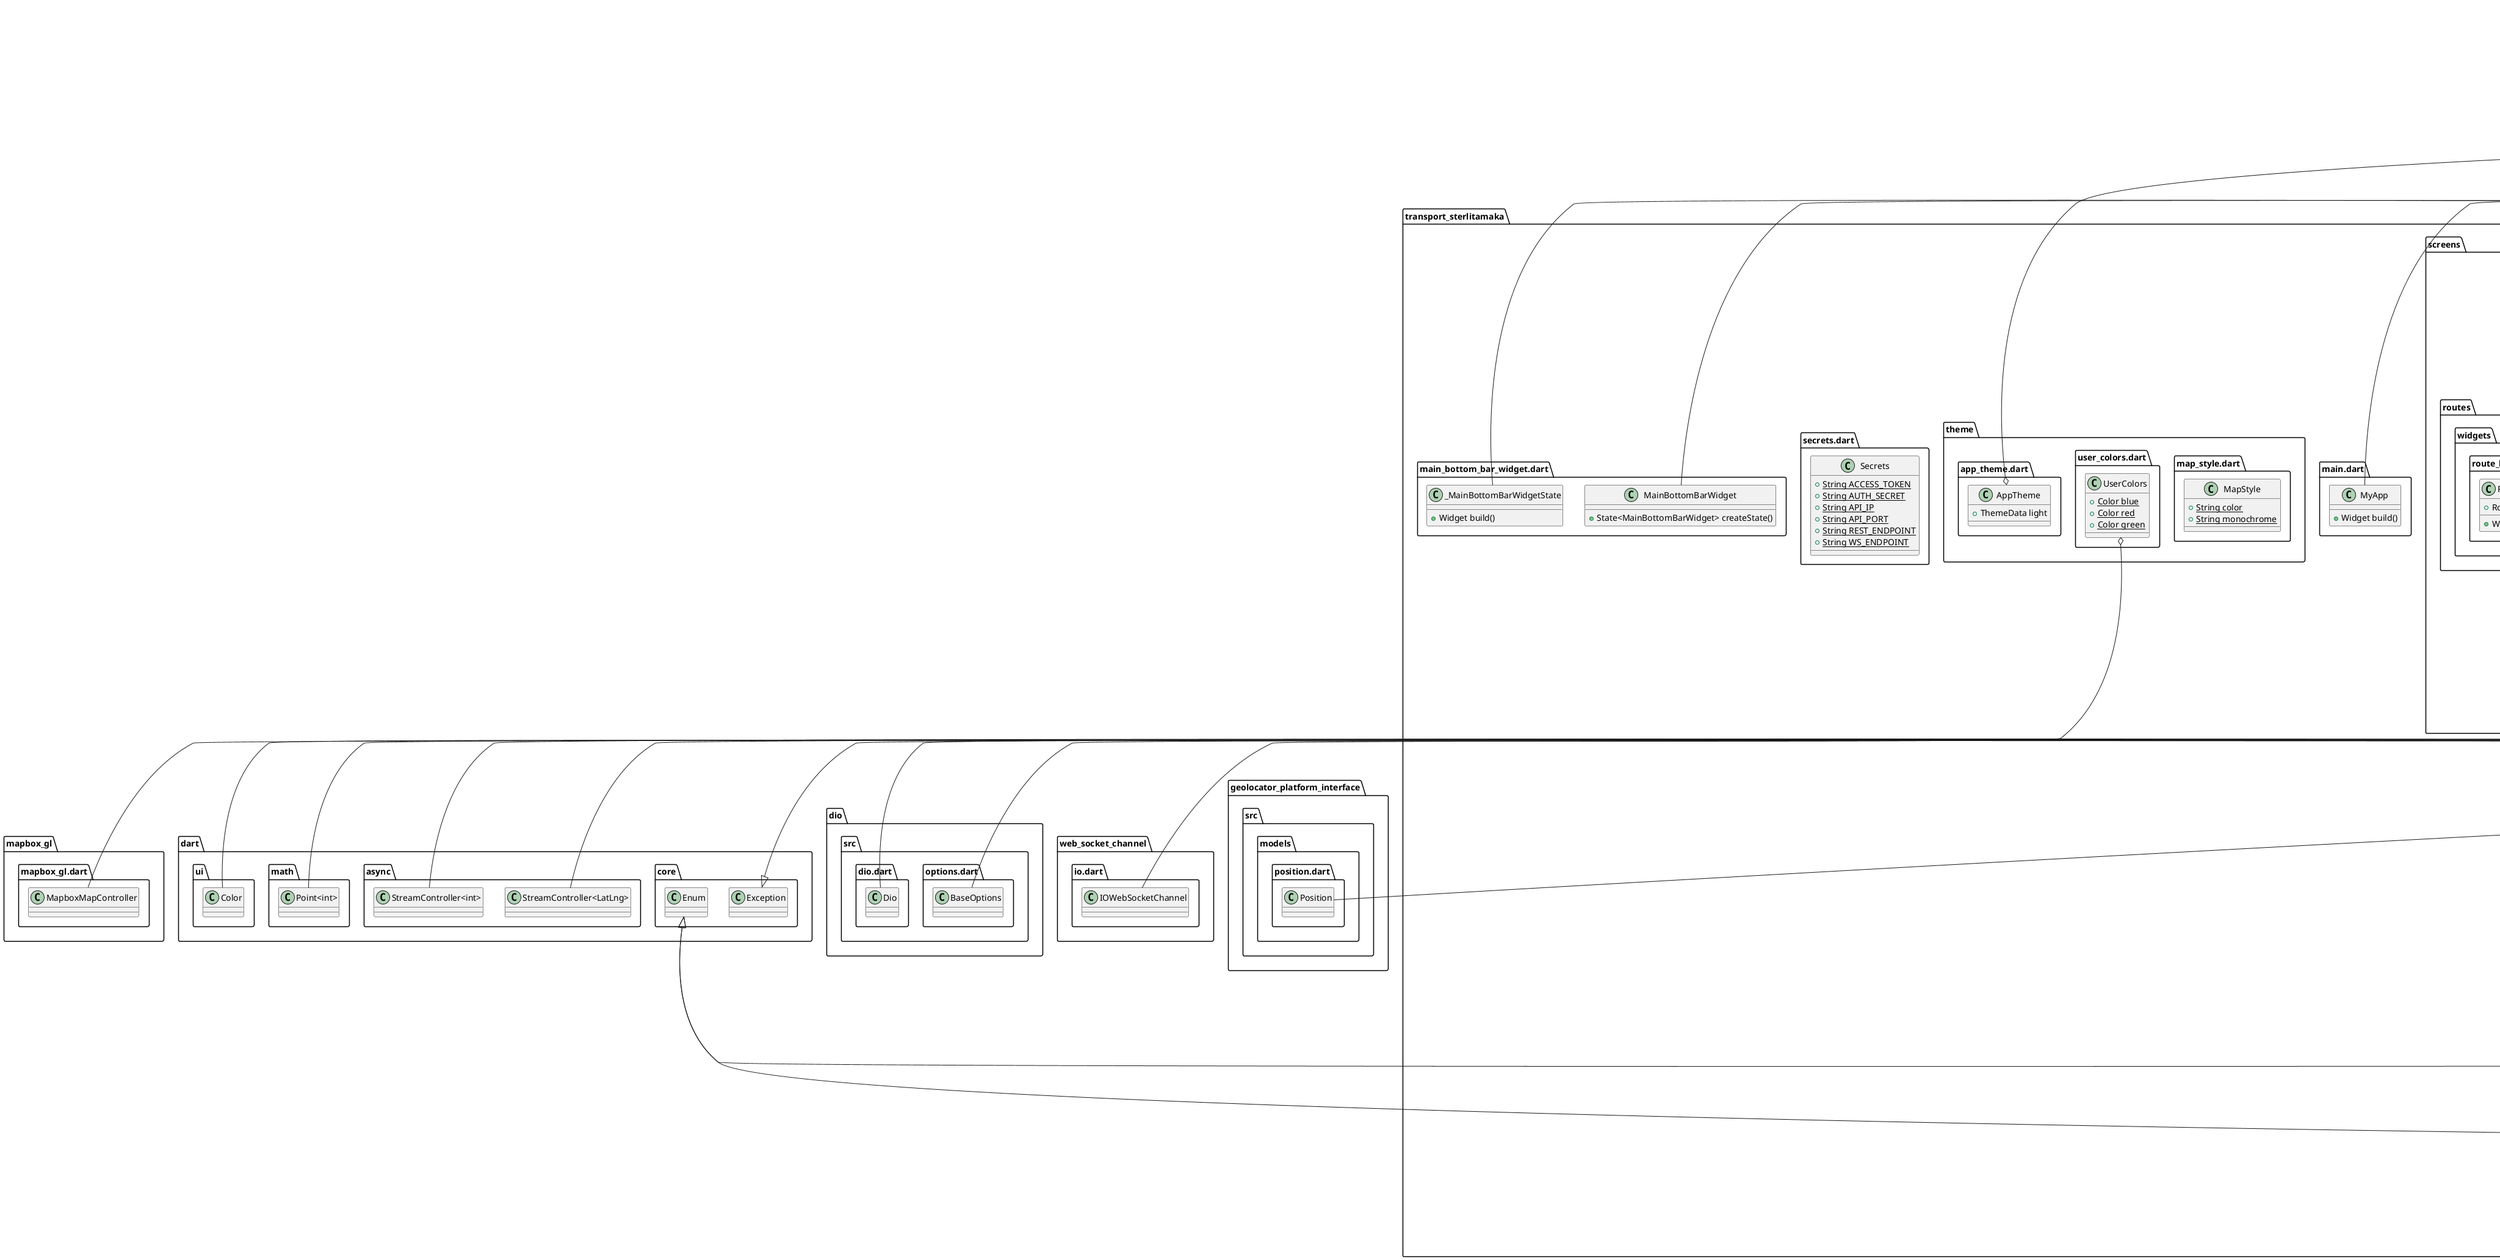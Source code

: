 @startuml
set namespaceSeparator ::

class "transport_sterlitamaka::resources::resources.dart::Images" {
  {static} +String card
  {static} +String iconBus
  {static} +String iconBusList
  {static} +String iconExpense
  {static} +String iconIncome
  {static} +String iconStation
  {static} +String iconStationActive
  {static} +String iconStationList
  {static} +String iconTrolleybus
  {static} +String iconTrolleybusList
}

class "transport_sterlitamaka::utils::apihelper.dart::APIHelperException" {
  +String cause
}

"dart::core::Exception" <|-- "transport_sterlitamaka::utils::apihelper.dart::APIHelperException"

abstract class "transport_sterlitamaka::utils::apihelper.dart::APIHelper" {
  {static} -BaseOptions _options
  {static} -Dio _dio
  {static} -IOWebSocketChannel? _socket
  {static} +Future<Tracks> getInitialCoords()
  {static} +Stream<dynamic>? webSocketStream()
  {static} +Future<void> closeConnection()
}

"transport_sterlitamaka::utils::apihelper.dart::APIHelper" o-- "dio::src::options.dart::BaseOptions"
"transport_sterlitamaka::utils::apihelper.dart::APIHelper" o-- "dio::src::dio.dart::Dio"
"transport_sterlitamaka::utils::apihelper.dart::APIHelper" o-- "web_socket_channel::io.dart::IOWebSocketChannel"

class "transport_sterlitamaka::utils::navigator_provider.dart::NavigatorProvider" {
  -int _currentIndex
  -int _currentRoute
  +StreamController<LatLng> toCenter
  +StreamController<int> definedRoute
  +int currentIndex
  +int currentRoute
  +void setCurrentIndex()
  +void toMapAndCenterByCoords()
  +void toMapAndShowDefinedRoute()
}

"transport_sterlitamaka::utils::navigator_provider.dart::NavigatorProvider" o-- "dart::async::StreamController<LatLng>"
"transport_sterlitamaka::utils::navigator_provider.dart::NavigatorProvider" o-- "dart::async::StreamController<int>"
"flutter::src::foundation::change_notifier.dart::ChangeNotifier" <|-- "transport_sterlitamaka::utils::navigator_provider.dart::NavigatorProvider"

class "transport_sterlitamaka::utils::favorites_provider.dart::FavoritesProvider" {
  +List<Station> favoriteStations
  +List<Route> favoriteRoutes
  +DBHelper? db
  +void addStations()
  +void addStation()
  +void removeStation()
  +void addRoute()
  +void removeRoute()
  +void addRoutes()
}

"transport_sterlitamaka::utils::favorites_provider.dart::FavoritesProvider" o-- "transport_sterlitamaka::utils::dbhelper.dart::DBHelper"
"flutter::src::foundation::change_notifier.dart::ChangeNotifier" <|-- "transport_sterlitamaka::utils::favorites_provider.dart::FavoritesProvider"

class "transport_sterlitamaka::utils::dbhelper.dart::DBHelper" {
  {static} +DBHelper instance
  {static} -Database? _database
  {static} -List<Station>? _stations
  {static} -List<SchemePoint>? _schemes
  {static} -List<Route>? _routes
  +Future<List<Station>> stations
  +Future<List<SchemePoint>> schemes
  +Future<List<Route>> routes
  +Future<Database> database
  -Future<Database> _initDB()
  -Future<List<Station>> _getAllStations()
  +Future<List<Station>> getFavoriteStations()
  +Future<Station> getDefinedStation()
  +Future<void> updateStation()
  -Future<List<Route>> _getAllRoutes()
  +Future<Route> getDefinedRoute()
  +Future<void> updateRoute()
  +Future<List<Route>> getFavoriteRoutes()
  -Future<List<SchemePoint>> _getAllSchemes()
  +Future<List<SchemePoint>> getDefinedScheme()
}

"transport_sterlitamaka::utils::dbhelper.dart::DBHelper" o-- "transport_sterlitamaka::utils::dbhelper.dart::DBHelper"
"transport_sterlitamaka::utils::dbhelper.dart::DBHelper" o-- "sqflite_common::sqlite_api.dart::Database"

class "transport_sterlitamaka::models::track_point.dart::TrackPoint" {
  +String latitude
  +String longitude
  +String avgSpeed
  +String direction
  +String time
  +List<Object?> props
  +Map<String, dynamic> toMap()
  +String toString()
}

"equatable::src::equatable.dart::Equatable" <|-- "transport_sterlitamaka::models::track_point.dart::TrackPoint"

class "transport_sterlitamaka::models::track.dart::Track" {
  +String uuid
  +Category category
  +String route
  +VehicleType vehicleType
  +TrackPoint point
  +List<Object?> props
  +Map<String, dynamic> toMap()
  +String toString()
}

"transport_sterlitamaka::models::track.dart::Track" o-- "transport_sterlitamaka::models::enums.dart::Category"
"transport_sterlitamaka::models::track.dart::Track" o-- "transport_sterlitamaka::models::enums.dart::VehicleType"
"transport_sterlitamaka::models::track.dart::Track" o-- "transport_sterlitamaka::models::track_point.dart::TrackPoint"
"equatable::src::equatable.dart::Equatable" <|-- "transport_sterlitamaka::models::track.dart::Track"

class "transport_sterlitamaka::models::enums.dart::Category" {
  +int index
  {static} +List<Category> values
  {static} +Category S
}

"transport_sterlitamaka::models::enums.dart::Category" o-- "transport_sterlitamaka::models::enums.dart::Category"
"dart::core::Enum" <|-- "transport_sterlitamaka::models::enums.dart::Category"

class "transport_sterlitamaka::models::enums.dart::VehicleType" {
  +int index
  {static} +List<VehicleType> values
  {static} +VehicleType TROLLEYBUS
  {static} +VehicleType BUS
}

"transport_sterlitamaka::models::enums.dart::VehicleType" o-- "transport_sterlitamaka::models::enums.dart::VehicleType"
"dart::core::Enum" <|-- "transport_sterlitamaka::models::enums.dart::VehicleType"

class "transport_sterlitamaka::models::track_symbol_options.dart::TrackSymbolOptions" {
  +int id
  +String route
  +VehicleType vehicleType
}

"transport_sterlitamaka::models::track_symbol_options.dart::TrackSymbolOptions" o-- "transport_sterlitamaka::models::enums.dart::VehicleType"
"mapbox_gl_platform_interface::mapbox_gl_platform_interface.dart::SymbolOptions" <|-- "transport_sterlitamaka::models::track_symbol_options.dart::TrackSymbolOptions"

class "transport_sterlitamaka::models::station_symbol.dart::StationSymbol" {
  +int? stationId
  +String? name
  +int? isFavorite
  -Map<String, dynamic>? _data
  +Map<String, dynamic>? data
}

"mapbox_gl_platform_interface::mapbox_gl_platform_interface.dart::Symbol" <|-- "transport_sterlitamaka::models::station_symbol.dart::StationSymbol"

class "transport_sterlitamaka::models::track_symbol.dart::TrackSymbol" {
  +int? trackId
  +String? route
  +VehicleType? vehicleType
  -Map<String, dynamic>? _data
  +Map<String, dynamic>? data
}

"transport_sterlitamaka::models::track_symbol.dart::TrackSymbol" o-- "transport_sterlitamaka::models::enums.dart::VehicleType"
"mapbox_gl_platform_interface::mapbox_gl_platform_interface.dart::Symbol" <|-- "transport_sterlitamaka::models::track_symbol.dart::TrackSymbol"

class "transport_sterlitamaka::models::route.dart::Route" {
  +int id
  +int name
  +String descId
  +List<SchemePoint>? schemePoints
  +int isFavorite
  +List<String> desc
  +Map<String, dynamic> toMap()
  +String toString()
}

class "transport_sterlitamaka::models::station.dart::Station" {
  +int id
  +double latitude
  +double longitude
  +String name
  +String desc
  +int isFavorite
  +Map<String, dynamic> toMap()
}

class "transport_sterlitamaka::models::scheme_point.dart::SchemePoint" {
  +int routeName
  +double pointLatitude
  +double pointLongitude
  +Map<String, dynamic> toMap()
}

class "transport_sterlitamaka::models::station_symbol_options.dart::StationSymbolOptions" {
  +int id
  +String name
  +int isFavorite
}

"mapbox_gl_platform_interface::mapbox_gl_platform_interface.dart::SymbolOptions" <|-- "transport_sterlitamaka::models::station_symbol_options.dart::StationSymbolOptions"

class "transport_sterlitamaka::models::tracks.dart::Tracks" {
  +String clid
  +List<Track> tracks
  +Map<String, dynamic> toMap()
}

class "transport_sterlitamaka::extensions::animate_symbol_extension.dart::LatLngTween" {
  +LatLng lerp()
}

"flutter::src::animation::tween.dart::Tween" <|-- "transport_sterlitamaka::extensions::animate_symbol_extension.dart::LatLngTween"

class "transport_sterlitamaka::screens::maps::maps_widget.dart::MapsWidget" {
  +State<MapsWidget> createState()
}

"flutter::src::widgets::framework.dart::StatefulWidget" <|-- "transport_sterlitamaka::screens::maps::maps_widget.dart::MapsWidget"

class "transport_sterlitamaka::screens::maps::maps_widget.dart::_MapsWidgetState" {
  +Position? currentPosition
  -Symbol? _selectedSymbol
  +String? schemeId
  -MapboxMapController _controller
  +List<Track> tracks
  +List<TrackSymbol> trackSymbols
  +List<TrackSymbolOptions> tracksSymbolsOptions
  +List<Station> stations
  +List<Route> routes
  +Line? schemeLine
  -MinMaxZoomPreference _minMaxZoomPreference
  -Point<int> _attributionRightBottom
  -Point<int> _logoRightTop
  +void initState()
  -Future<void> _determinePosition()
  -Future<void> _onMapCreated()
  +void checkForUpdateTrack()
  +void updateTrackSymbol()
  -Future<void> _onStyleLoaded()
  -void _onSymbolTapped()
  +Future<void> addImageFromAsset()
  -Future<void> _showScheme()
  -Future<void> _hideScheme()
  -StationSymbolOptions _getStationSymbolOptions()
  -TrackSymbolOptions _getTrackSymbolOptions()
  -Future<void> _addStationSymbols()
  -Future<void> _addInitialTrackSymbols()
  -void _hideTrackSymbols()
  -void _setUserLocation()
  +Widget build()
}

"transport_sterlitamaka::screens::maps::maps_widget.dart::_MapsWidgetState" o-- "geolocator_platform_interface::src::models::position.dart::Position"
"transport_sterlitamaka::screens::maps::maps_widget.dart::_MapsWidgetState" o-- "mapbox_gl_platform_interface::mapbox_gl_platform_interface.dart::Symbol"
"transport_sterlitamaka::screens::maps::maps_widget.dart::_MapsWidgetState" o-- "mapbox_gl::mapbox_gl.dart::MapboxMapController"
"transport_sterlitamaka::screens::maps::maps_widget.dart::_MapsWidgetState" o-- "mapbox_gl_platform_interface::mapbox_gl_platform_interface.dart::Line"
"transport_sterlitamaka::screens::maps::maps_widget.dart::_MapsWidgetState" o-- "mapbox_gl_platform_interface::mapbox_gl_platform_interface.dart::MinMaxZoomPreference"
"transport_sterlitamaka::screens::maps::maps_widget.dart::_MapsWidgetState" o-- "dart::math::Point<int>"
"flutter::src::widgets::framework.dart::State" <|-- "transport_sterlitamaka::screens::maps::maps_widget.dart::_MapsWidgetState"
"flutter::src::widgets::ticker_provider.dart::TickerProviderStateMixin" <|-- "transport_sterlitamaka::screens::maps::maps_widget.dart::_MapsWidgetState"

class "transport_sterlitamaka::screens::maps::widgets::track_bottom_sheet.dart::TrackBottomSheet" {
  +TrackSymbol trSymbol
  +List<Route> routes
  +State<TrackBottomSheet> createState()
}

"transport_sterlitamaka::screens::maps::widgets::track_bottom_sheet.dart::TrackBottomSheet" o-- "transport_sterlitamaka::models::track_symbol.dart::TrackSymbol"
"flutter::src::widgets::framework.dart::StatefulWidget" <|-- "transport_sterlitamaka::screens::maps::widgets::track_bottom_sheet.dart::TrackBottomSheet"

class "transport_sterlitamaka::screens::maps::widgets::track_bottom_sheet.dart::_TrackBottomSheetState" {
  +bool isFavorite
  +Route currentRoute
  +List<ListTile> tiles
  +void initState()
  +Future<List<Widget>> getStations()
  -void _onTap()
  +Widget build()
}

"transport_sterlitamaka::screens::maps::widgets::track_bottom_sheet.dart::_TrackBottomSheetState" o-- "transport_sterlitamaka::models::route.dart::Route"
"flutter::src::widgets::framework.dart::State" <|-- "transport_sterlitamaka::screens::maps::widgets::track_bottom_sheet.dart::_TrackBottomSheetState"

class "transport_sterlitamaka::screens::maps::widgets::station_bottom_sheet.dart::StationBottomSheet" {
  +StationSymbol stSymbol
  +List<Station> stations
  +State<StationBottomSheet> createState()
}

"transport_sterlitamaka::screens::maps::widgets::station_bottom_sheet.dart::StationBottomSheet" o-- "transport_sterlitamaka::models::station_symbol.dart::StationSymbol"
"flutter::src::widgets::framework.dart::StatefulWidget" <|-- "transport_sterlitamaka::screens::maps::widgets::station_bottom_sheet.dart::StationBottomSheet"

class "transport_sterlitamaka::screens::maps::widgets::station_bottom_sheet.dart::_StationBottomSheetState" {
  +bool isFavorite
  -void _onTap()
  +Future<List<RouteButtonWidget>> getRoutes()
  +void initState()
  +Widget build()
}

"flutter::src::widgets::framework.dart::State" <|-- "transport_sterlitamaka::screens::maps::widgets::station_bottom_sheet.dart::_StationBottomSheetState"

class "transport_sterlitamaka::screens::stations::stations_widget.dart::StationsWidget" {
  +State<StationsWidget> createState()
}

"flutter::src::widgets::framework.dart::StatefulWidget" <|-- "transport_sterlitamaka::screens::stations::stations_widget.dart::StationsWidget"

class "transport_sterlitamaka::screens::stations::stations_widget.dart::_StationsWidgetState" {
  -TextEditingController _searchController
  +Widget build()
}

"transport_sterlitamaka::screens::stations::stations_widget.dart::_StationsWidgetState" o-- "flutter::src::widgets::editable_text.dart::TextEditingController"
"flutter::src::widgets::framework.dart::State" <|-- "transport_sterlitamaka::screens::stations::stations_widget.dart::_StationsWidgetState"

class "transport_sterlitamaka::screens::stations::widgets::station_cell_widget.dart::StationCellWidget" {
  +Station station
  +bool isBottomSheet
  +Widget leading
  +Widget build()
}

"transport_sterlitamaka::screens::stations::widgets::station_cell_widget.dart::StationCellWidget" o-- "transport_sterlitamaka::models::station.dart::Station"
"transport_sterlitamaka::screens::stations::widgets::station_cell_widget.dart::StationCellWidget" o-- "flutter::src::widgets::framework.dart::Widget"
"flutter::src::widgets::framework.dart::StatelessWidget" <|-- "transport_sterlitamaka::screens::stations::widgets::station_cell_widget.dart::StationCellWidget"

class "transport_sterlitamaka::screens::favorites::favorites_widget.dart::FavoritesWidget" {
  +Widget build()
}

"flutter::src::widgets::framework.dart::StatelessWidget" <|-- "transport_sterlitamaka::screens::favorites::favorites_widget.dart::FavoritesWidget"

class "transport_sterlitamaka::screens::transport_card::new_transport_card_widget.dart::NewTransportCardWidget" {
  +Widget build()
}

"flutter::src::widgets::framework.dart::StatelessWidget" <|-- "transport_sterlitamaka::screens::transport_card::new_transport_card_widget.dart::NewTransportCardWidget"

class "transport_sterlitamaka::screens::transport_card::existing_transport_card.dart::ExistingTransportCardWidget" {
  +Widget build()
}

"flutter::src::widgets::framework.dart::StatelessWidget" <|-- "transport_sterlitamaka::screens::transport_card::existing_transport_card.dart::ExistingTransportCardWidget"

class "transport_sterlitamaka::screens::transport_card::existing_transport_card.dart::UpperCaseTextFormatter" {
  +TextEditingValue formatEditUpdate()
}

"flutter::src::services::text_formatter.dart::TextInputFormatter" <|-- "transport_sterlitamaka::screens::transport_card::existing_transport_card.dart::UpperCaseTextFormatter"

class "transport_sterlitamaka::screens::transport_card::add_transport_card.dart::AddTransportCardWidget" {
  +Widget build()
}

"flutter::src::widgets::framework.dart::StatelessWidget" <|-- "transport_sterlitamaka::screens::transport_card::add_transport_card.dart::AddTransportCardWidget"

class "transport_sterlitamaka::screens::transport_card::transport_card_widget.dart::TransportCardWidget" {
  +Widget build()
}

"flutter::src::widgets::framework.dart::StatelessWidget" <|-- "transport_sterlitamaka::screens::transport_card::transport_card_widget.dart::TransportCardWidget"

class "transport_sterlitamaka::screens::transport_card::widgets::transactions_cell_widget.dart::TransactionsCellWidget" {
  +Widget build()
}

"flutter::src::widgets::framework.dart::StatelessWidget" <|-- "transport_sterlitamaka::screens::transport_card::widgets::transactions_cell_widget.dart::TransactionsCellWidget"

class "transport_sterlitamaka::screens::routes::routes_widget.dart::RoutesWidget" {
  +Widget build()
}

"flutter::src::widgets::framework.dart::StatelessWidget" <|-- "transport_sterlitamaka::screens::routes::routes_widget.dart::RoutesWidget"

class "transport_sterlitamaka::screens::routes::widgets::route_button_widget.dart::RouteButtonWidget" {
  +Route route
  +Widget build()
}

"transport_sterlitamaka::screens::routes::widgets::route_button_widget.dart::RouteButtonWidget" o-- "transport_sterlitamaka::models::route.dart::Route"
"flutter::src::widgets::framework.dart::StatelessWidget" <|-- "transport_sterlitamaka::screens::routes::widgets::route_button_widget.dart::RouteButtonWidget"

class "transport_sterlitamaka::main.dart::MyApp" {
  +Widget build()
}

"flutter::src::widgets::framework.dart::StatelessWidget" <|-- "transport_sterlitamaka::main.dart::MyApp"

class "transport_sterlitamaka::theme::map_style.dart::MapStyle" {
  {static} +String color
  {static} +String monochrome
}

class "transport_sterlitamaka::theme::user_colors.dart::UserColors" {
  {static} +Color blue
  {static} +Color red
  {static} +Color green
}

"transport_sterlitamaka::theme::user_colors.dart::UserColors" o-- "dart::ui::Color"

class "transport_sterlitamaka::theme::app_theme.dart::AppTheme" {
  +ThemeData light
}

"transport_sterlitamaka::theme::app_theme.dart::AppTheme" o-- "flutter::src::material::theme_data.dart::ThemeData"

class "transport_sterlitamaka::secrets.dart::Secrets" {
  {static} +String ACCESS_TOKEN
  {static} +String AUTH_SECRET
  {static} +String API_IP
  {static} +String API_PORT
  {static} +String REST_ENDPOINT
  {static} +String WS_ENDPOINT
}

class "transport_sterlitamaka::main_bottom_bar_widget.dart::MainBottomBarWidget" {
  +State<MainBottomBarWidget> createState()
}

"flutter::src::widgets::framework.dart::StatefulWidget" <|-- "transport_sterlitamaka::main_bottom_bar_widget.dart::MainBottomBarWidget"

class "transport_sterlitamaka::main_bottom_bar_widget.dart::_MainBottomBarWidgetState" {
  +Widget build()
}

"flutter::src::widgets::framework.dart::State" <|-- "transport_sterlitamaka::main_bottom_bar_widget.dart::_MainBottomBarWidgetState"


@enduml